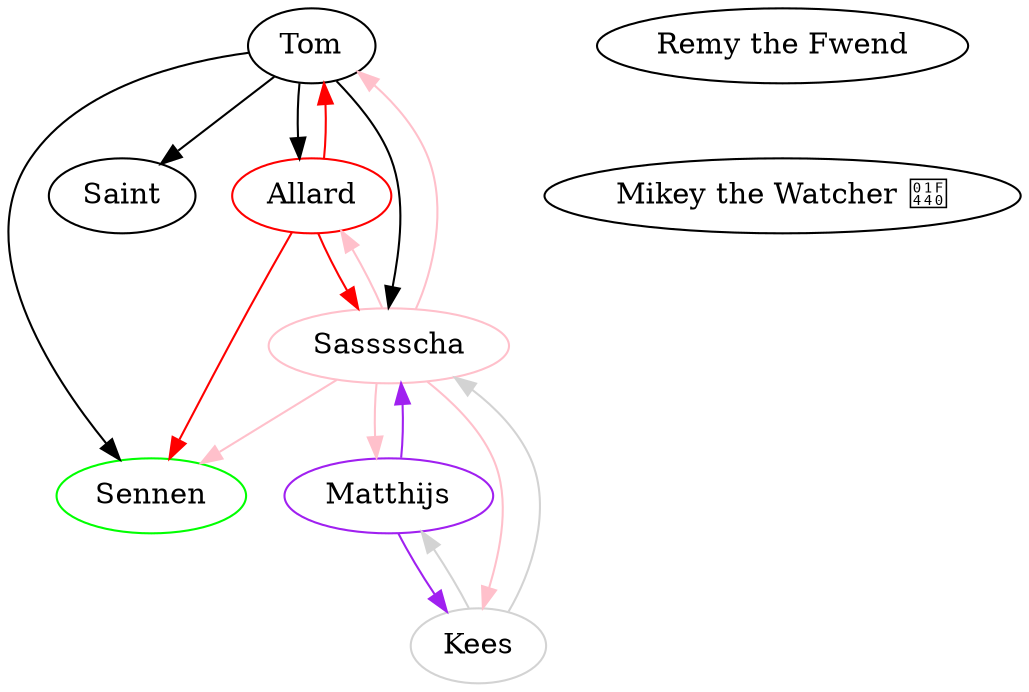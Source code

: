 digraph {
    Saint;

    Remy [label="Remy the Fwend"];
    Mikey [label="Mikey the Watcher 👀"];
    Remy->Mikey [style="invis"];

    subgraph Allard {
        edge [color=red];
        Allard [color=red];
        Allard->Tom;
        Allard->Sas;
        Allard->Sennen;
    }

    subgraph Tom {
        edge [color=black]; // 🤷, does absolutely nothing
        Tom;
        Tom->Allard;
        Tom->Saint;
        Tom->Sennen;
        Tom->Sas;
    }

    subgraph Sas {
        edge [color=pink];
        Sas [color=pink label="Sasssscha"];
        Sas->Allard;
        Sas->Tom;
        Sas->Sennen;
        Sas->Kees;
        Sas->Matthijs;
    }

    subgraph Kees {
        edge [color=lightgrey];
        Kees [color=lightgrey];
        Kees->Sas;
        Kees->Matthijs;
    }

    subgraph Matthijs {
        edge [color=purple];
        Matthijs [color=purple];
        Matthijs->Sas;
        Matthijs->Kees;
    }

    Sennen [color=green];
}
